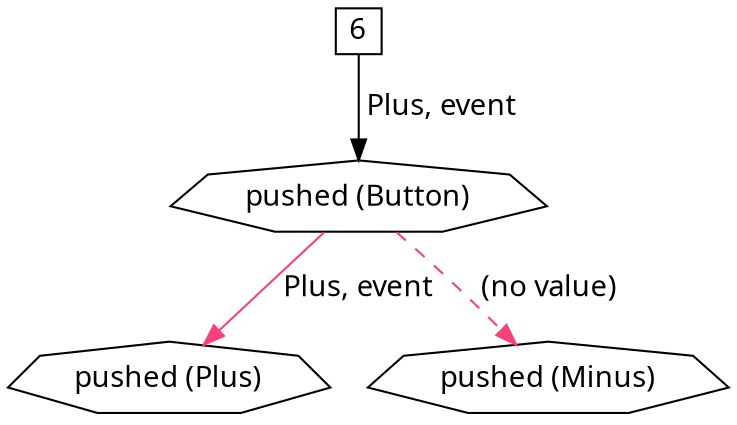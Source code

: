 digraph bender {
  node [fontname="Avenir Next"];
  edge [fontname="Avenir Next"];

  w6 [label="6", shape=square, fixedsize=true, width=0.3];
  w6 -> pushed [label=" Plus, event"];

  ppushed [label="pushed (Plus)", shape=septagon];
  mpushed [label="pushed (Minus)", shape=septagon];

  pushed [label="pushed (Button)", shape=septagon];
  pushed -> ppushed [color="#f94179", label=" Plus, event"];
  pushed -> mpushed [color="#f94179", style=dashed, label=" (no value)"];


}
